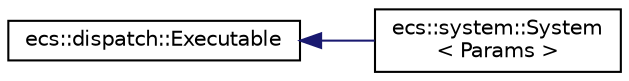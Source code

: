 digraph "Graphical Class Hierarchy"
{
 // LATEX_PDF_SIZE
  edge [fontname="Helvetica",fontsize="10",labelfontname="Helvetica",labelfontsize="10"];
  node [fontname="Helvetica",fontsize="10",shape=record];
  rankdir="LR";
  Node0 [label="ecs::dispatch::Executable",height=0.2,width=0.4,color="black", fillcolor="white", style="filled",URL="$classecs_1_1dispatch_1_1_executable.html",tooltip="Executables are an abstarct class which defines an exec function."];
  Node0 -> Node1 [dir="back",color="midnightblue",fontsize="10",style="solid",fontname="Helvetica"];
  Node1 [label="ecs::system::System\l\< Params \>",height=0.2,width=0.4,color="black", fillcolor="white", style="filled",URL="$classecs_1_1system_1_1_system.html",tooltip="Abstract class to be implemented by stateful systems."];
}
